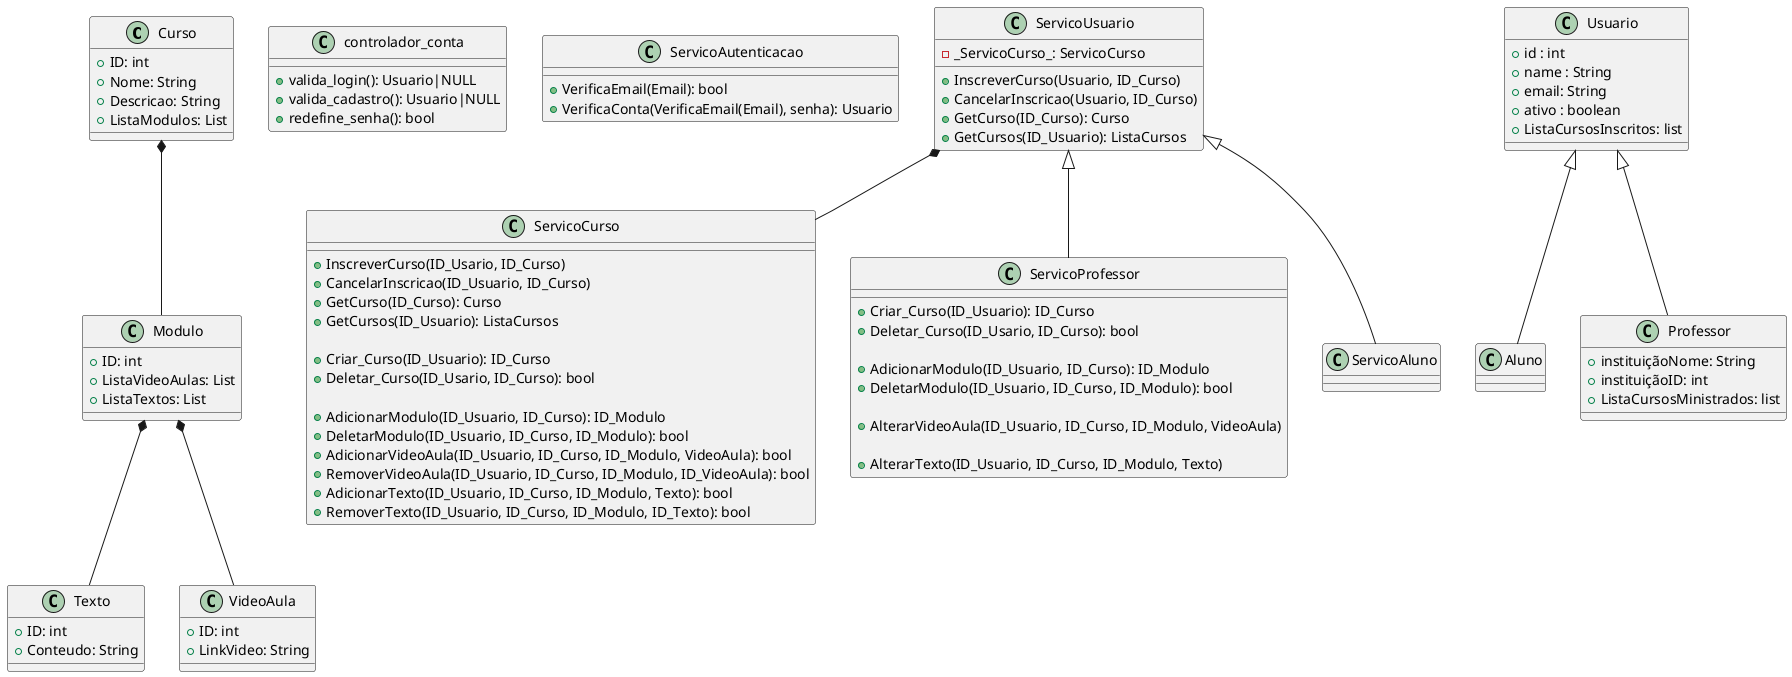 @startuml

class Curso {
    + ID: int
    + Nome: String
    + Descricao: String
    + ListaModulos: List
}

class controlador_conta {

    + valida_login(): Usuario|NULL
    + valida_cadastro(): Usuario|NULL
    + redefine_senha(): bool

}

class Modulo {
    + ID: int
    + ListaVideoAulas: List
    + ListaTextos: List
}

class Texto {
    + ID: int
    + Conteudo: String
}

class VideoAula {
    + ID: int
    + LinkVideo: String
}

class ServicoAutenticacao {
    + VerificaEmail(Email): bool
    + VerificaConta(VerificaEmail(Email), senha): Usuario
}

class ServicoCurso {
    + InscreverCurso(ID_Usario, ID_Curso)
    + CancelarInscricao(ID_Usuario, ID_Curso)
    + GetCurso(ID_Curso): Curso
    + GetCursos(ID_Usuario): ListaCursos

    + Criar_Curso(ID_Usuario): ID_Curso
    + Deletar_Curso(ID_Usario, ID_Curso): bool

    + AdicionarModulo(ID_Usuario, ID_Curso): ID_Modulo
    + DeletarModulo(ID_Usuario, ID_Curso, ID_Modulo): bool
    + AdicionarVideoAula(ID_Usuario, ID_Curso, ID_Modulo, VideoAula): bool
    + RemoverVideoAula(ID_Usuario, ID_Curso, ID_Modulo, ID_VideoAula): bool
    + AdicionarTexto(ID_Usuario, ID_Curso, ID_Modulo, Texto): bool
    + RemoverTexto(ID_Usuario, ID_Curso, ID_Modulo, ID_Texto): bool
}

class ServicoUsuario {
    - _ServicoCurso_: ServicoCurso
    + InscreverCurso(Usuario, ID_Curso)
    + CancelarInscricao(Usuario, ID_Curso)
    + GetCurso(ID_Curso): Curso
    + GetCursos(ID_Usuario): ListaCursos
}

class ServicoProfessor {
    + Criar_Curso(ID_Usuario): ID_Curso
    + Deletar_Curso(ID_Usario, ID_Curso): bool

    + AdicionarModulo(ID_Usuario, ID_Curso): ID_Modulo
    + DeletarModulo(ID_Usuario, ID_Curso, ID_Modulo): bool

    + AlterarVideoAula(ID_Usuario, ID_Curso, ID_Modulo, VideoAula)
    
    + AlterarTexto(ID_Usuario, ID_Curso, ID_Modulo, Texto)
}

class ServicoAluno {

}
class Usuario {
    + id : int
    + name : String
    + email: String
    + ativo : boolean
    + ListaCursosInscritos: list
}

class Aluno {
}

class Professor {
    + instituiçãoNome: String
    + instituiçãoID: int
    + ListaCursosMinistrados: list
}

Usuario <|-- Aluno
Usuario <|-- Professor


ServicoUsuario <|-- ServicoAluno
ServicoUsuario <|-- ServicoProfessor

ServicoUsuario  *-- ServicoCurso

Curso *-- Modulo
Modulo *-- Texto
Modulo *-- VideoAula

@endumlW